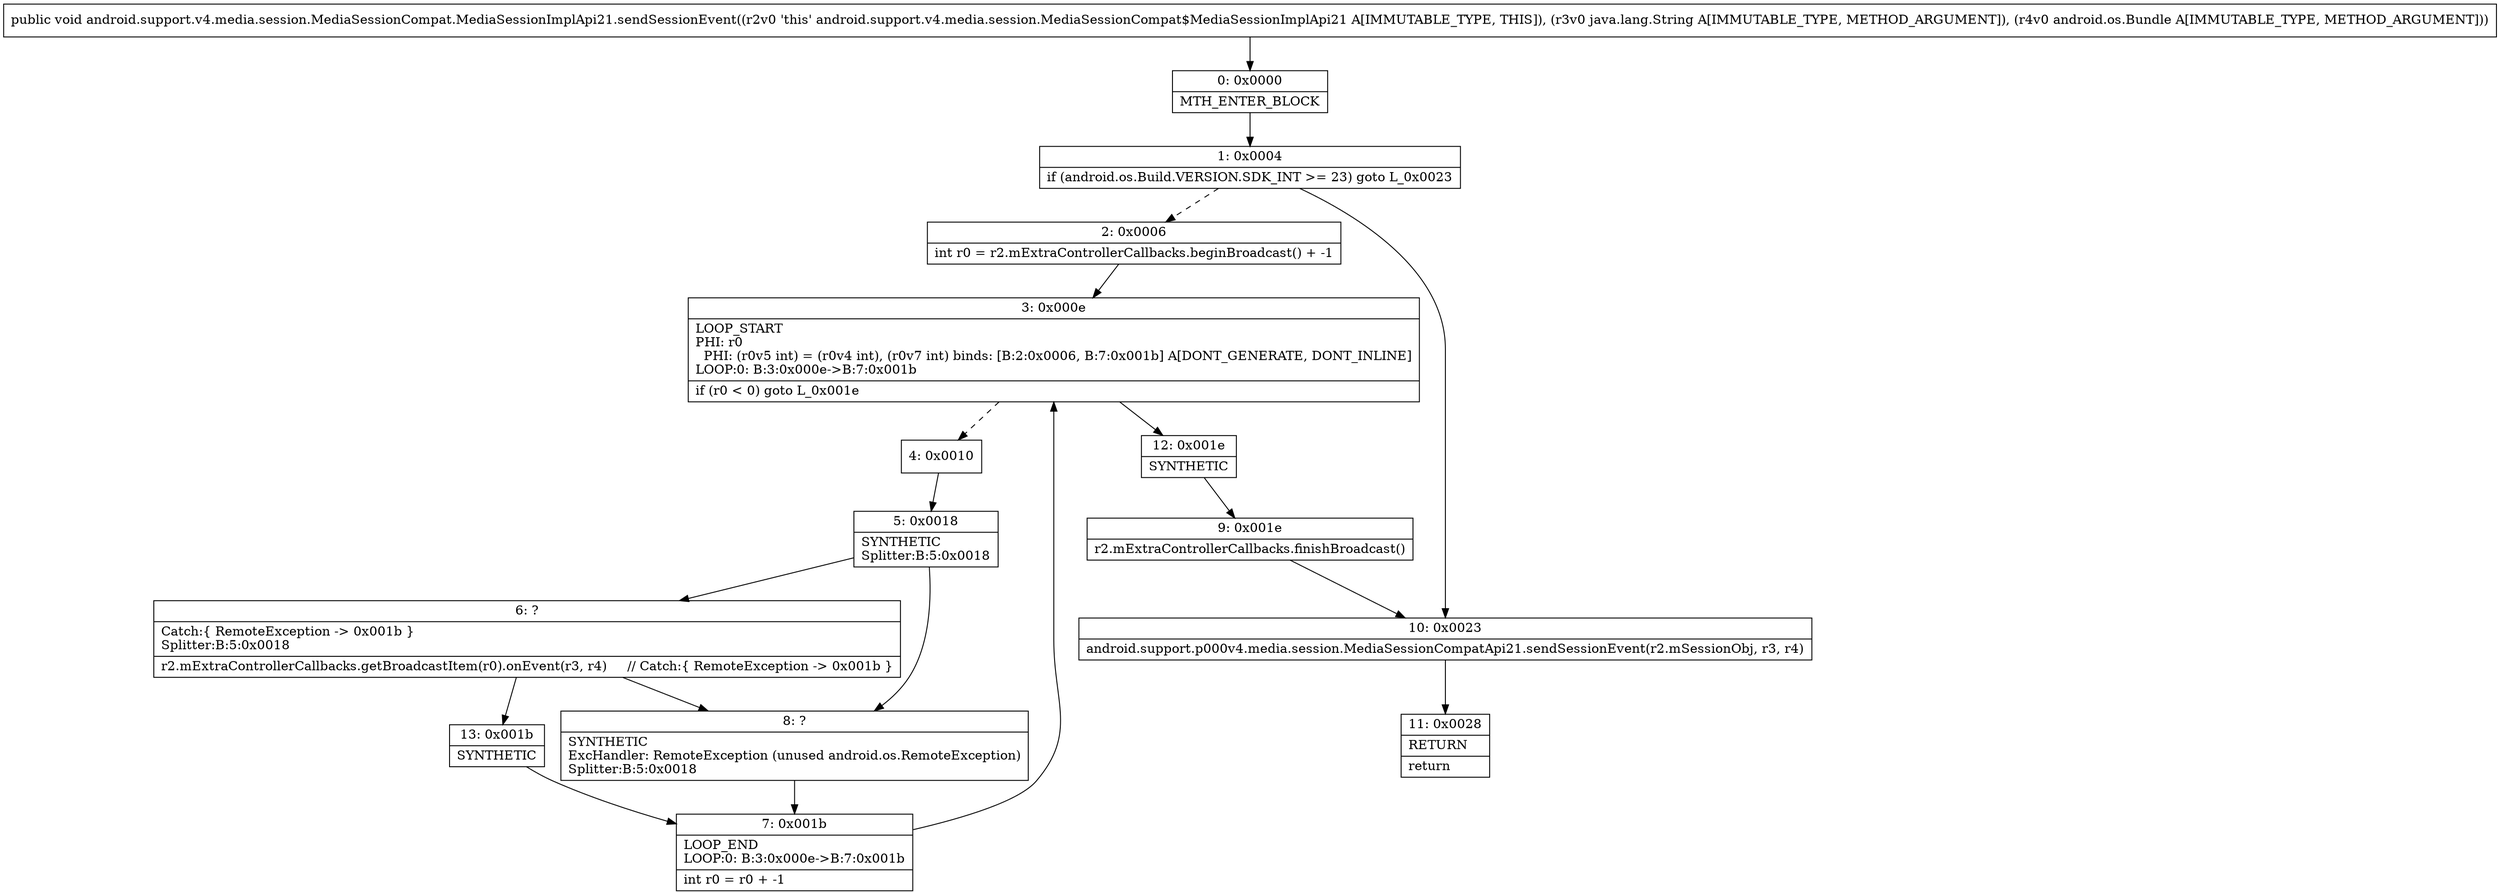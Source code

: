 digraph "CFG forandroid.support.v4.media.session.MediaSessionCompat.MediaSessionImplApi21.sendSessionEvent(Ljava\/lang\/String;Landroid\/os\/Bundle;)V" {
Node_0 [shape=record,label="{0\:\ 0x0000|MTH_ENTER_BLOCK\l}"];
Node_1 [shape=record,label="{1\:\ 0x0004|if (android.os.Build.VERSION.SDK_INT \>= 23) goto L_0x0023\l}"];
Node_2 [shape=record,label="{2\:\ 0x0006|int r0 = r2.mExtraControllerCallbacks.beginBroadcast() + \-1\l}"];
Node_3 [shape=record,label="{3\:\ 0x000e|LOOP_START\lPHI: r0 \l  PHI: (r0v5 int) = (r0v4 int), (r0v7 int) binds: [B:2:0x0006, B:7:0x001b] A[DONT_GENERATE, DONT_INLINE]\lLOOP:0: B:3:0x000e\-\>B:7:0x001b\l|if (r0 \< 0) goto L_0x001e\l}"];
Node_4 [shape=record,label="{4\:\ 0x0010}"];
Node_5 [shape=record,label="{5\:\ 0x0018|SYNTHETIC\lSplitter:B:5:0x0018\l}"];
Node_6 [shape=record,label="{6\:\ ?|Catch:\{ RemoteException \-\> 0x001b \}\lSplitter:B:5:0x0018\l|r2.mExtraControllerCallbacks.getBroadcastItem(r0).onEvent(r3, r4)     \/\/ Catch:\{ RemoteException \-\> 0x001b \}\l}"];
Node_7 [shape=record,label="{7\:\ 0x001b|LOOP_END\lLOOP:0: B:3:0x000e\-\>B:7:0x001b\l|int r0 = r0 + \-1\l}"];
Node_8 [shape=record,label="{8\:\ ?|SYNTHETIC\lExcHandler: RemoteException (unused android.os.RemoteException)\lSplitter:B:5:0x0018\l}"];
Node_9 [shape=record,label="{9\:\ 0x001e|r2.mExtraControllerCallbacks.finishBroadcast()\l}"];
Node_10 [shape=record,label="{10\:\ 0x0023|android.support.p000v4.media.session.MediaSessionCompatApi21.sendSessionEvent(r2.mSessionObj, r3, r4)\l}"];
Node_11 [shape=record,label="{11\:\ 0x0028|RETURN\l|return\l}"];
Node_12 [shape=record,label="{12\:\ 0x001e|SYNTHETIC\l}"];
Node_13 [shape=record,label="{13\:\ 0x001b|SYNTHETIC\l}"];
MethodNode[shape=record,label="{public void android.support.v4.media.session.MediaSessionCompat.MediaSessionImplApi21.sendSessionEvent((r2v0 'this' android.support.v4.media.session.MediaSessionCompat$MediaSessionImplApi21 A[IMMUTABLE_TYPE, THIS]), (r3v0 java.lang.String A[IMMUTABLE_TYPE, METHOD_ARGUMENT]), (r4v0 android.os.Bundle A[IMMUTABLE_TYPE, METHOD_ARGUMENT])) }"];
MethodNode -> Node_0;
Node_0 -> Node_1;
Node_1 -> Node_2[style=dashed];
Node_1 -> Node_10;
Node_2 -> Node_3;
Node_3 -> Node_4[style=dashed];
Node_3 -> Node_12;
Node_4 -> Node_5;
Node_5 -> Node_6;
Node_5 -> Node_8;
Node_6 -> Node_8;
Node_6 -> Node_13;
Node_7 -> Node_3;
Node_8 -> Node_7;
Node_9 -> Node_10;
Node_10 -> Node_11;
Node_12 -> Node_9;
Node_13 -> Node_7;
}

